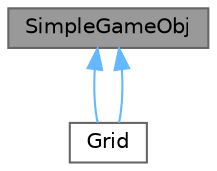digraph "SimpleGameObj"
{
 // LATEX_PDF_SIZE
  bgcolor="transparent";
  edge [fontname=Helvetica,fontsize=10,labelfontname=Helvetica,labelfontsize=10];
  node [fontname=Helvetica,fontsize=10,shape=box,height=0.2,width=0.4];
  Node1 [id="Node000001",label="SimpleGameObj",height=0.2,width=0.4,color="gray40", fillcolor="grey60", style="filled", fontcolor="black",tooltip=" "];
  Node1 -> Node2 [id="edge3_Node000001_Node000002",dir="back",color="steelblue1",style="solid",tooltip=" "];
  Node2 [id="Node000002",label="Grid",height=0.2,width=0.4,color="gray40", fillcolor="white", style="filled",URL="$class_grid.html",tooltip=" "];
  Node1 -> Node2 [id="edge4_Node000001_Node000002",dir="back",color="steelblue1",style="solid",tooltip=" "];
}
